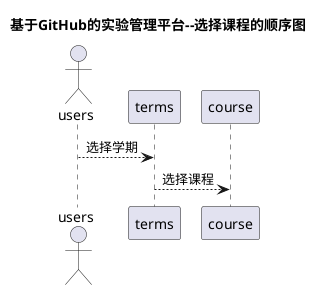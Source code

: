 @startuml
title 基于GitHub的实验管理平台--选择课程的顺序图
actor users
users-->terms:选择学期
terms-->course:选择课程
@enduml